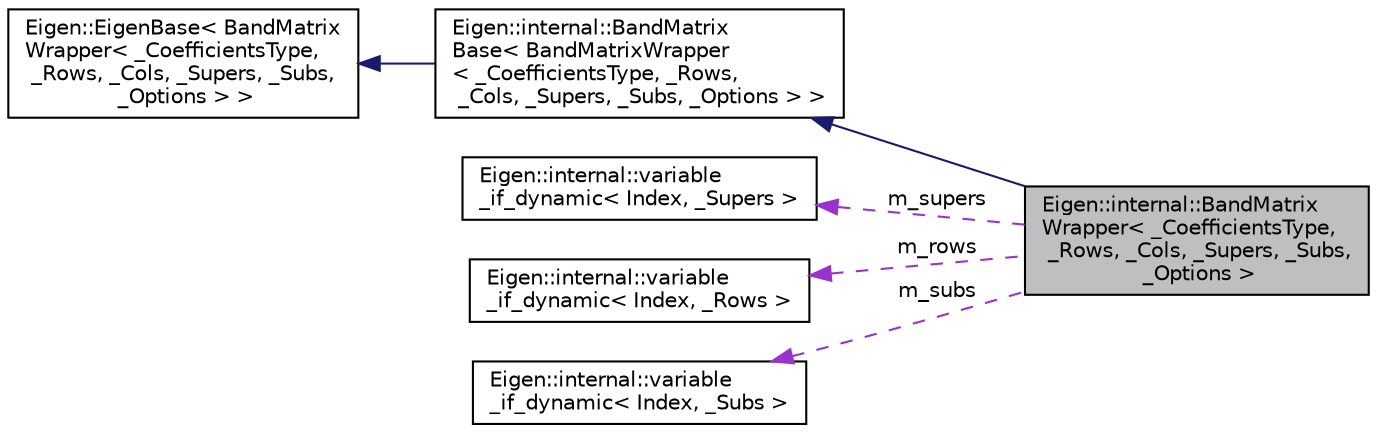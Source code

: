 digraph "Eigen::internal::BandMatrixWrapper&lt; _CoefficientsType, _Rows, _Cols, _Supers, _Subs, _Options &gt;"
{
  edge [fontname="Helvetica",fontsize="10",labelfontname="Helvetica",labelfontsize="10"];
  node [fontname="Helvetica",fontsize="10",shape=record];
  rankdir="LR";
  Node1 [label="Eigen::internal::BandMatrix\lWrapper\< _CoefficientsType,\l _Rows, _Cols, _Supers, _Subs,\l _Options \>",height=0.2,width=0.4,color="black", fillcolor="grey75", style="filled", fontcolor="black"];
  Node2 -> Node1 [dir="back",color="midnightblue",fontsize="10",style="solid",fontname="Helvetica"];
  Node2 [label="Eigen::internal::BandMatrix\lBase\< BandMatrixWrapper\l\< _CoefficientsType, _Rows,\l _Cols, _Supers, _Subs, _Options \> \>",height=0.2,width=0.4,color="black", fillcolor="white", style="filled",URL="$class_eigen_1_1internal_1_1_band_matrix_base.html"];
  Node3 -> Node2 [dir="back",color="midnightblue",fontsize="10",style="solid",fontname="Helvetica"];
  Node3 [label="Eigen::EigenBase\< BandMatrix\lWrapper\< _CoefficientsType,\l _Rows, _Cols, _Supers, _Subs,\l _Options \> \>",height=0.2,width=0.4,color="black", fillcolor="white", style="filled",URL="$struct_eigen_1_1_eigen_base.html"];
  Node4 -> Node1 [dir="back",color="darkorchid3",fontsize="10",style="dashed",label=" m_supers" ,fontname="Helvetica"];
  Node4 [label="Eigen::internal::variable\l_if_dynamic\< Index, _Supers \>",height=0.2,width=0.4,color="black", fillcolor="white", style="filled",URL="$class_eigen_1_1internal_1_1variable__if__dynamic.html"];
  Node5 -> Node1 [dir="back",color="darkorchid3",fontsize="10",style="dashed",label=" m_rows" ,fontname="Helvetica"];
  Node5 [label="Eigen::internal::variable\l_if_dynamic\< Index, _Rows \>",height=0.2,width=0.4,color="black", fillcolor="white", style="filled",URL="$class_eigen_1_1internal_1_1variable__if__dynamic.html"];
  Node6 -> Node1 [dir="back",color="darkorchid3",fontsize="10",style="dashed",label=" m_subs" ,fontname="Helvetica"];
  Node6 [label="Eigen::internal::variable\l_if_dynamic\< Index, _Subs \>",height=0.2,width=0.4,color="black", fillcolor="white", style="filled",URL="$class_eigen_1_1internal_1_1variable__if__dynamic.html"];
}

